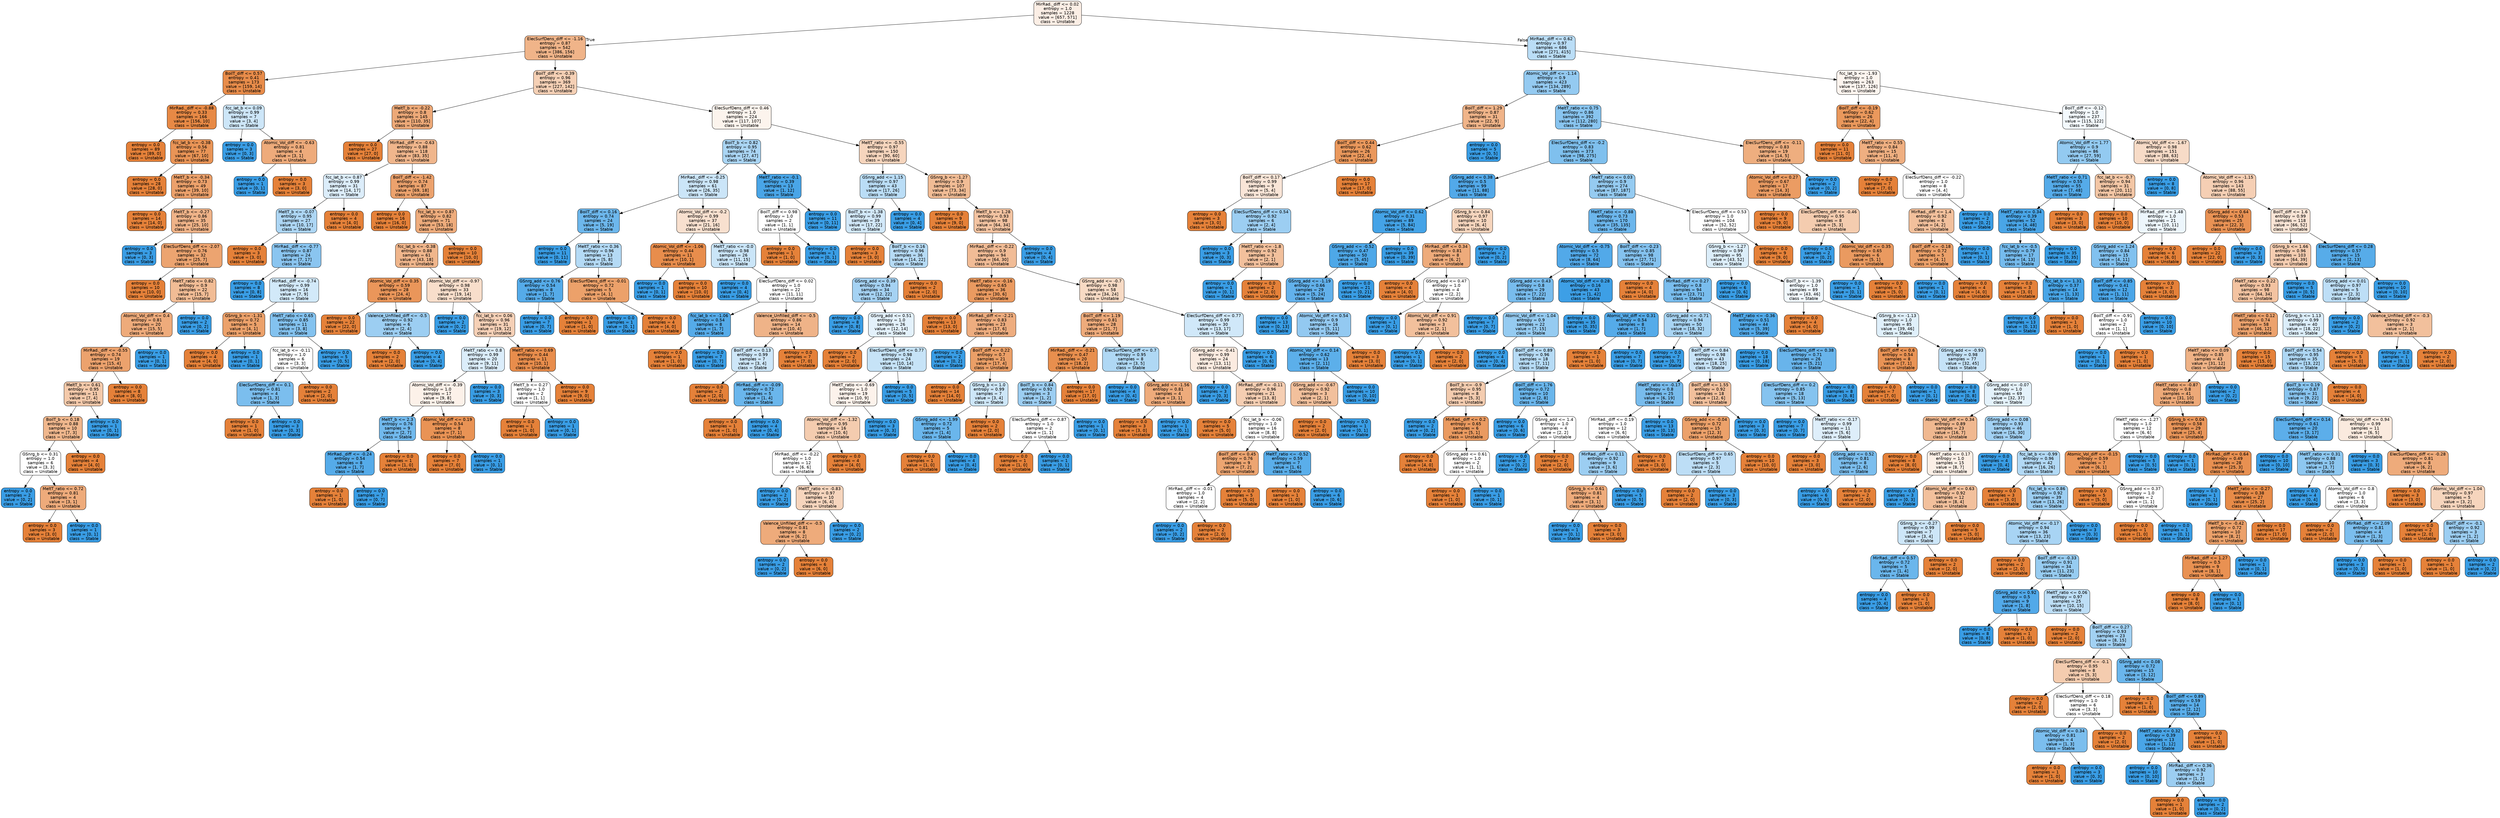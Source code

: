 digraph Tree {
node [shape=box, style="filled, rounded", color="black", fontname=helvetica] ;
edge [fontname=helvetica] ;
0 [label="MirRad._diff <= 0.02\nentropy = 1.0\nsamples = 1228\nvalue = [657, 571]\nclass = Unstable", fillcolor="#e5813921"] ;
1 [label="ElecSurfDens_diff <= -1.16\nentropy = 0.87\nsamples = 542\nvalue = [386, 156]\nclass = Unstable", fillcolor="#e5813998"] ;
0 -> 1 [labeldistance=2.5, labelangle=45, headlabel="True"] ;
2 [label="BoilT_diff <= 0.57\nentropy = 0.41\nsamples = 173\nvalue = [159, 14]\nclass = Unstable", fillcolor="#e58139e9"] ;
1 -> 2 ;
3 [label="MirRad._diff <= -0.88\nentropy = 0.33\nsamples = 166\nvalue = [156, 10]\nclass = Unstable", fillcolor="#e58139ef"] ;
2 -> 3 ;
4 [label="entropy = 0.0\nsamples = 89\nvalue = [89, 0]\nclass = Unstable", fillcolor="#e58139ff"] ;
3 -> 4 ;
5 [label="fcc_lat_b <= -0.38\nentropy = 0.56\nsamples = 77\nvalue = [67, 10]\nclass = Unstable", fillcolor="#e58139d9"] ;
3 -> 5 ;
6 [label="entropy = 0.0\nsamples = 28\nvalue = [28, 0]\nclass = Unstable", fillcolor="#e58139ff"] ;
5 -> 6 ;
7 [label="MeltT_b <= -0.34\nentropy = 0.73\nsamples = 49\nvalue = [39, 10]\nclass = Unstable", fillcolor="#e58139be"] ;
5 -> 7 ;
8 [label="entropy = 0.0\nsamples = 14\nvalue = [14, 0]\nclass = Unstable", fillcolor="#e58139ff"] ;
7 -> 8 ;
9 [label="MeltT_b <= -0.27\nentropy = 0.86\nsamples = 35\nvalue = [25, 10]\nclass = Unstable", fillcolor="#e5813999"] ;
7 -> 9 ;
10 [label="entropy = 0.0\nsamples = 3\nvalue = [0, 3]\nclass = Stable", fillcolor="#399de5ff"] ;
9 -> 10 ;
11 [label="ElecSurfDens_diff <= -2.07\nentropy = 0.76\nsamples = 32\nvalue = [25, 7]\nclass = Unstable", fillcolor="#e58139b8"] ;
9 -> 11 ;
12 [label="entropy = 0.0\nsamples = 10\nvalue = [10, 0]\nclass = Unstable", fillcolor="#e58139ff"] ;
11 -> 12 ;
13 [label="MeltT_ratio <= 0.82\nentropy = 0.9\nsamples = 22\nvalue = [15, 7]\nclass = Unstable", fillcolor="#e5813988"] ;
11 -> 13 ;
14 [label="Atomic_Vol_diff <= 0.4\nentropy = 0.81\nsamples = 20\nvalue = [15, 5]\nclass = Unstable", fillcolor="#e58139aa"] ;
13 -> 14 ;
15 [label="MirRad._diff <= -0.55\nentropy = 0.74\nsamples = 19\nvalue = [15, 4]\nclass = Unstable", fillcolor="#e58139bb"] ;
14 -> 15 ;
16 [label="MeltT_b <= 0.61\nentropy = 0.95\nsamples = 11\nvalue = [7, 4]\nclass = Unstable", fillcolor="#e581396d"] ;
15 -> 16 ;
17 [label="BoilT_b <= 0.18\nentropy = 0.88\nsamples = 10\nvalue = [7, 3]\nclass = Unstable", fillcolor="#e5813992"] ;
16 -> 17 ;
18 [label="GSnrg_b <= 0.31\nentropy = 1.0\nsamples = 6\nvalue = [3, 3]\nclass = Unstable", fillcolor="#e5813900"] ;
17 -> 18 ;
19 [label="entropy = 0.0\nsamples = 2\nvalue = [0, 2]\nclass = Stable", fillcolor="#399de5ff"] ;
18 -> 19 ;
20 [label="MeltT_ratio <= 0.72\nentropy = 0.81\nsamples = 4\nvalue = [3, 1]\nclass = Unstable", fillcolor="#e58139aa"] ;
18 -> 20 ;
21 [label="entropy = 0.0\nsamples = 3\nvalue = [3, 0]\nclass = Unstable", fillcolor="#e58139ff"] ;
20 -> 21 ;
22 [label="entropy = 0.0\nsamples = 1\nvalue = [0, 1]\nclass = Stable", fillcolor="#399de5ff"] ;
20 -> 22 ;
23 [label="entropy = 0.0\nsamples = 4\nvalue = [4, 0]\nclass = Unstable", fillcolor="#e58139ff"] ;
17 -> 23 ;
24 [label="entropy = 0.0\nsamples = 1\nvalue = [0, 1]\nclass = Stable", fillcolor="#399de5ff"] ;
16 -> 24 ;
25 [label="entropy = 0.0\nsamples = 8\nvalue = [8, 0]\nclass = Unstable", fillcolor="#e58139ff"] ;
15 -> 25 ;
26 [label="entropy = 0.0\nsamples = 1\nvalue = [0, 1]\nclass = Stable", fillcolor="#399de5ff"] ;
14 -> 26 ;
27 [label="entropy = 0.0\nsamples = 2\nvalue = [0, 2]\nclass = Stable", fillcolor="#399de5ff"] ;
13 -> 27 ;
28 [label="fcc_lat_b <= 0.09\nentropy = 0.99\nsamples = 7\nvalue = [3, 4]\nclass = Stable", fillcolor="#399de540"] ;
2 -> 28 ;
29 [label="entropy = 0.0\nsamples = 3\nvalue = [0, 3]\nclass = Stable", fillcolor="#399de5ff"] ;
28 -> 29 ;
30 [label="Atomic_Vol_diff <= -0.63\nentropy = 0.81\nsamples = 4\nvalue = [3, 1]\nclass = Unstable", fillcolor="#e58139aa"] ;
28 -> 30 ;
31 [label="entropy = 0.0\nsamples = 1\nvalue = [0, 1]\nclass = Stable", fillcolor="#399de5ff"] ;
30 -> 31 ;
32 [label="entropy = 0.0\nsamples = 3\nvalue = [3, 0]\nclass = Unstable", fillcolor="#e58139ff"] ;
30 -> 32 ;
33 [label="BoilT_diff <= -0.39\nentropy = 0.96\nsamples = 369\nvalue = [227, 142]\nclass = Unstable", fillcolor="#e581395f"] ;
1 -> 33 ;
34 [label="MeltT_b <= -0.22\nentropy = 0.8\nsamples = 145\nvalue = [110, 35]\nclass = Unstable", fillcolor="#e58139ae"] ;
33 -> 34 ;
35 [label="entropy = 0.0\nsamples = 27\nvalue = [27, 0]\nclass = Unstable", fillcolor="#e58139ff"] ;
34 -> 35 ;
36 [label="MirRad._diff <= -0.63\nentropy = 0.88\nsamples = 118\nvalue = [83, 35]\nclass = Unstable", fillcolor="#e5813993"] ;
34 -> 36 ;
37 [label="fcc_lat_b <= 0.87\nentropy = 0.99\nsamples = 31\nvalue = [14, 17]\nclass = Stable", fillcolor="#399de52d"] ;
36 -> 37 ;
38 [label="MeltT_b <= -0.07\nentropy = 0.95\nsamples = 27\nvalue = [10, 17]\nclass = Stable", fillcolor="#399de569"] ;
37 -> 38 ;
39 [label="entropy = 0.0\nsamples = 3\nvalue = [3, 0]\nclass = Unstable", fillcolor="#e58139ff"] ;
38 -> 39 ;
40 [label="MirRad._diff <= -0.77\nentropy = 0.87\nsamples = 24\nvalue = [7, 17]\nclass = Stable", fillcolor="#399de596"] ;
38 -> 40 ;
41 [label="entropy = 0.0\nsamples = 8\nvalue = [0, 8]\nclass = Stable", fillcolor="#399de5ff"] ;
40 -> 41 ;
42 [label="MirRad._diff <= -0.74\nentropy = 0.99\nsamples = 16\nvalue = [7, 9]\nclass = Stable", fillcolor="#399de539"] ;
40 -> 42 ;
43 [label="GSnrg_b <= -1.31\nentropy = 0.72\nsamples = 5\nvalue = [4, 1]\nclass = Unstable", fillcolor="#e58139bf"] ;
42 -> 43 ;
44 [label="entropy = 0.0\nsamples = 4\nvalue = [4, 0]\nclass = Unstable", fillcolor="#e58139ff"] ;
43 -> 44 ;
45 [label="entropy = 0.0\nsamples = 1\nvalue = [0, 1]\nclass = Stable", fillcolor="#399de5ff"] ;
43 -> 45 ;
46 [label="MeltT_ratio <= 0.65\nentropy = 0.85\nsamples = 11\nvalue = [3, 8]\nclass = Stable", fillcolor="#399de59f"] ;
42 -> 46 ;
47 [label="fcc_lat_b <= -0.11\nentropy = 1.0\nsamples = 6\nvalue = [3, 3]\nclass = Unstable", fillcolor="#e5813900"] ;
46 -> 47 ;
48 [label="ElecSurfDens_diff <= 0.1\nentropy = 0.81\nsamples = 4\nvalue = [1, 3]\nclass = Stable", fillcolor="#399de5aa"] ;
47 -> 48 ;
49 [label="entropy = 0.0\nsamples = 1\nvalue = [1, 0]\nclass = Unstable", fillcolor="#e58139ff"] ;
48 -> 49 ;
50 [label="entropy = 0.0\nsamples = 3\nvalue = [0, 3]\nclass = Stable", fillcolor="#399de5ff"] ;
48 -> 50 ;
51 [label="entropy = 0.0\nsamples = 2\nvalue = [2, 0]\nclass = Unstable", fillcolor="#e58139ff"] ;
47 -> 51 ;
52 [label="entropy = 0.0\nsamples = 5\nvalue = [0, 5]\nclass = Stable", fillcolor="#399de5ff"] ;
46 -> 52 ;
53 [label="entropy = 0.0\nsamples = 4\nvalue = [4, 0]\nclass = Unstable", fillcolor="#e58139ff"] ;
37 -> 53 ;
54 [label="BoilT_diff <= -1.42\nentropy = 0.74\nsamples = 87\nvalue = [69, 18]\nclass = Unstable", fillcolor="#e58139bc"] ;
36 -> 54 ;
55 [label="entropy = 0.0\nsamples = 16\nvalue = [16, 0]\nclass = Unstable", fillcolor="#e58139ff"] ;
54 -> 55 ;
56 [label="fcc_lat_b <= 0.87\nentropy = 0.82\nsamples = 71\nvalue = [53, 18]\nclass = Unstable", fillcolor="#e58139a8"] ;
54 -> 56 ;
57 [label="fcc_lat_b <= -0.38\nentropy = 0.88\nsamples = 61\nvalue = [43, 18]\nclass = Unstable", fillcolor="#e5813994"] ;
56 -> 57 ;
58 [label="Atomic_Vol_diff <= 0.35\nentropy = 0.59\nsamples = 28\nvalue = [24, 4]\nclass = Unstable", fillcolor="#e58139d4"] ;
57 -> 58 ;
59 [label="entropy = 0.0\nsamples = 22\nvalue = [22, 0]\nclass = Unstable", fillcolor="#e58139ff"] ;
58 -> 59 ;
60 [label="Valence_Unfilled_diff <= -0.5\nentropy = 0.92\nsamples = 6\nvalue = [2, 4]\nclass = Stable", fillcolor="#399de57f"] ;
58 -> 60 ;
61 [label="entropy = 0.0\nsamples = 2\nvalue = [2, 0]\nclass = Unstable", fillcolor="#e58139ff"] ;
60 -> 61 ;
62 [label="entropy = 0.0\nsamples = 4\nvalue = [0, 4]\nclass = Stable", fillcolor="#399de5ff"] ;
60 -> 62 ;
63 [label="Atomic_Vol_diff <= -0.97\nentropy = 0.98\nsamples = 33\nvalue = [19, 14]\nclass = Unstable", fillcolor="#e5813943"] ;
57 -> 63 ;
64 [label="entropy = 0.0\nsamples = 2\nvalue = [0, 2]\nclass = Stable", fillcolor="#399de5ff"] ;
63 -> 64 ;
65 [label="fcc_lat_b <= 0.06\nentropy = 0.96\nsamples = 31\nvalue = [19, 12]\nclass = Unstable", fillcolor="#e581395e"] ;
63 -> 65 ;
66 [label="MeltT_ratio <= 0.8\nentropy = 0.99\nsamples = 20\nvalue = [9, 11]\nclass = Stable", fillcolor="#399de52e"] ;
65 -> 66 ;
67 [label="Atomic_Vol_diff <= -0.39\nentropy = 1.0\nsamples = 17\nvalue = [9, 8]\nclass = Unstable", fillcolor="#e581391c"] ;
66 -> 67 ;
68 [label="MeltT_b <= 2.3\nentropy = 0.76\nsamples = 9\nvalue = [2, 7]\nclass = Stable", fillcolor="#399de5b6"] ;
67 -> 68 ;
69 [label="MirRad._diff <= -0.24\nentropy = 0.54\nsamples = 8\nvalue = [1, 7]\nclass = Stable", fillcolor="#399de5db"] ;
68 -> 69 ;
70 [label="entropy = 0.0\nsamples = 1\nvalue = [1, 0]\nclass = Unstable", fillcolor="#e58139ff"] ;
69 -> 70 ;
71 [label="entropy = 0.0\nsamples = 7\nvalue = [0, 7]\nclass = Stable", fillcolor="#399de5ff"] ;
69 -> 71 ;
72 [label="entropy = 0.0\nsamples = 1\nvalue = [1, 0]\nclass = Unstable", fillcolor="#e58139ff"] ;
68 -> 72 ;
73 [label="Atomic_Vol_diff <= 0.19\nentropy = 0.54\nsamples = 8\nvalue = [7, 1]\nclass = Unstable", fillcolor="#e58139db"] ;
67 -> 73 ;
74 [label="entropy = 0.0\nsamples = 7\nvalue = [7, 0]\nclass = Unstable", fillcolor="#e58139ff"] ;
73 -> 74 ;
75 [label="entropy = 0.0\nsamples = 1\nvalue = [0, 1]\nclass = Stable", fillcolor="#399de5ff"] ;
73 -> 75 ;
76 [label="entropy = 0.0\nsamples = 3\nvalue = [0, 3]\nclass = Stable", fillcolor="#399de5ff"] ;
66 -> 76 ;
77 [label="MeltT_ratio <= 0.69\nentropy = 0.44\nsamples = 11\nvalue = [10, 1]\nclass = Unstable", fillcolor="#e58139e6"] ;
65 -> 77 ;
78 [label="MeltT_b <= 0.27\nentropy = 1.0\nsamples = 2\nvalue = [1, 1]\nclass = Unstable", fillcolor="#e5813900"] ;
77 -> 78 ;
79 [label="entropy = 0.0\nsamples = 1\nvalue = [1, 0]\nclass = Unstable", fillcolor="#e58139ff"] ;
78 -> 79 ;
80 [label="entropy = 0.0\nsamples = 1\nvalue = [0, 1]\nclass = Stable", fillcolor="#399de5ff"] ;
78 -> 80 ;
81 [label="entropy = 0.0\nsamples = 9\nvalue = [9, 0]\nclass = Unstable", fillcolor="#e58139ff"] ;
77 -> 81 ;
82 [label="entropy = 0.0\nsamples = 10\nvalue = [10, 0]\nclass = Unstable", fillcolor="#e58139ff"] ;
56 -> 82 ;
83 [label="ElecSurfDens_diff <= 0.46\nentropy = 1.0\nsamples = 224\nvalue = [117, 107]\nclass = Unstable", fillcolor="#e5813916"] ;
33 -> 83 ;
84 [label="BoilT_b <= 0.82\nentropy = 0.95\nsamples = 74\nvalue = [27, 47]\nclass = Stable", fillcolor="#399de56d"] ;
83 -> 84 ;
85 [label="MirRad._diff <= -0.25\nentropy = 0.98\nsamples = 61\nvalue = [26, 35]\nclass = Stable", fillcolor="#399de542"] ;
84 -> 85 ;
86 [label="BoilT_diff <= 0.16\nentropy = 0.74\nsamples = 24\nvalue = [5, 19]\nclass = Stable", fillcolor="#399de5bc"] ;
85 -> 86 ;
87 [label="entropy = 0.0\nsamples = 11\nvalue = [0, 11]\nclass = Stable", fillcolor="#399de5ff"] ;
86 -> 87 ;
88 [label="MeltT_ratio <= 0.36\nentropy = 0.96\nsamples = 13\nvalue = [5, 8]\nclass = Stable", fillcolor="#399de560"] ;
86 -> 88 ;
89 [label="GSnrg_add <= 0.76\nentropy = 0.54\nsamples = 8\nvalue = [1, 7]\nclass = Stable", fillcolor="#399de5db"] ;
88 -> 89 ;
90 [label="entropy = 0.0\nsamples = 7\nvalue = [0, 7]\nclass = Stable", fillcolor="#399de5ff"] ;
89 -> 90 ;
91 [label="entropy = 0.0\nsamples = 1\nvalue = [1, 0]\nclass = Unstable", fillcolor="#e58139ff"] ;
89 -> 91 ;
92 [label="ElecSurfDens_diff <= -0.01\nentropy = 0.72\nsamples = 5\nvalue = [4, 1]\nclass = Unstable", fillcolor="#e58139bf"] ;
88 -> 92 ;
93 [label="entropy = 0.0\nsamples = 1\nvalue = [0, 1]\nclass = Stable", fillcolor="#399de5ff"] ;
92 -> 93 ;
94 [label="entropy = 0.0\nsamples = 4\nvalue = [4, 0]\nclass = Unstable", fillcolor="#e58139ff"] ;
92 -> 94 ;
95 [label="Atomic_Vol_diff <= -0.2\nentropy = 0.99\nsamples = 37\nvalue = [21, 16]\nclass = Unstable", fillcolor="#e581393d"] ;
85 -> 95 ;
96 [label="Atomic_Vol_diff <= -1.06\nentropy = 0.44\nsamples = 11\nvalue = [10, 1]\nclass = Unstable", fillcolor="#e58139e6"] ;
95 -> 96 ;
97 [label="entropy = 0.0\nsamples = 1\nvalue = [0, 1]\nclass = Stable", fillcolor="#399de5ff"] ;
96 -> 97 ;
98 [label="entropy = 0.0\nsamples = 10\nvalue = [10, 0]\nclass = Unstable", fillcolor="#e58139ff"] ;
96 -> 98 ;
99 [label="MeltT_ratio <= -0.0\nentropy = 0.98\nsamples = 26\nvalue = [11, 15]\nclass = Stable", fillcolor="#399de544"] ;
95 -> 99 ;
100 [label="entropy = 0.0\nsamples = 4\nvalue = [0, 4]\nclass = Stable", fillcolor="#399de5ff"] ;
99 -> 100 ;
101 [label="ElecSurfDens_diff <= 0.02\nentropy = 1.0\nsamples = 22\nvalue = [11, 11]\nclass = Unstable", fillcolor="#e5813900"] ;
99 -> 101 ;
102 [label="fcc_lat_b <= -1.06\nentropy = 0.54\nsamples = 8\nvalue = [1, 7]\nclass = Stable", fillcolor="#399de5db"] ;
101 -> 102 ;
103 [label="entropy = 0.0\nsamples = 1\nvalue = [1, 0]\nclass = Unstable", fillcolor="#e58139ff"] ;
102 -> 103 ;
104 [label="entropy = 0.0\nsamples = 7\nvalue = [0, 7]\nclass = Stable", fillcolor="#399de5ff"] ;
102 -> 104 ;
105 [label="Valence_Unfilled_diff <= -0.5\nentropy = 0.86\nsamples = 14\nvalue = [10, 4]\nclass = Unstable", fillcolor="#e5813999"] ;
101 -> 105 ;
106 [label="BoilT_diff <= 0.13\nentropy = 0.99\nsamples = 7\nvalue = [3, 4]\nclass = Stable", fillcolor="#399de540"] ;
105 -> 106 ;
107 [label="entropy = 0.0\nsamples = 2\nvalue = [2, 0]\nclass = Unstable", fillcolor="#e58139ff"] ;
106 -> 107 ;
108 [label="MirRad._diff <= -0.09\nentropy = 0.72\nsamples = 5\nvalue = [1, 4]\nclass = Stable", fillcolor="#399de5bf"] ;
106 -> 108 ;
109 [label="entropy = 0.0\nsamples = 1\nvalue = [1, 0]\nclass = Unstable", fillcolor="#e58139ff"] ;
108 -> 109 ;
110 [label="entropy = 0.0\nsamples = 4\nvalue = [0, 4]\nclass = Stable", fillcolor="#399de5ff"] ;
108 -> 110 ;
111 [label="entropy = 0.0\nsamples = 7\nvalue = [7, 0]\nclass = Unstable", fillcolor="#e58139ff"] ;
105 -> 111 ;
112 [label="MeltT_ratio <= -0.1\nentropy = 0.39\nsamples = 13\nvalue = [1, 12]\nclass = Stable", fillcolor="#399de5ea"] ;
84 -> 112 ;
113 [label="BoilT_diff <= 0.98\nentropy = 1.0\nsamples = 2\nvalue = [1, 1]\nclass = Unstable", fillcolor="#e5813900"] ;
112 -> 113 ;
114 [label="entropy = 0.0\nsamples = 1\nvalue = [1, 0]\nclass = Unstable", fillcolor="#e58139ff"] ;
113 -> 114 ;
115 [label="entropy = 0.0\nsamples = 1\nvalue = [0, 1]\nclass = Stable", fillcolor="#399de5ff"] ;
113 -> 115 ;
116 [label="entropy = 0.0\nsamples = 11\nvalue = [0, 11]\nclass = Stable", fillcolor="#399de5ff"] ;
112 -> 116 ;
117 [label="MeltT_ratio <= -0.55\nentropy = 0.97\nsamples = 150\nvalue = [90, 60]\nclass = Unstable", fillcolor="#e5813955"] ;
83 -> 117 ;
118 [label="GSnrg_add <= 1.15\nentropy = 0.97\nsamples = 43\nvalue = [17, 26]\nclass = Stable", fillcolor="#399de558"] ;
117 -> 118 ;
119 [label="BoilT_b <= -1.38\nentropy = 0.99\nsamples = 39\nvalue = [17, 22]\nclass = Stable", fillcolor="#399de53a"] ;
118 -> 119 ;
120 [label="entropy = 0.0\nsamples = 3\nvalue = [3, 0]\nclass = Unstable", fillcolor="#e58139ff"] ;
119 -> 120 ;
121 [label="BoilT_b <= 0.16\nentropy = 0.96\nsamples = 36\nvalue = [14, 22]\nclass = Stable", fillcolor="#399de55d"] ;
119 -> 121 ;
122 [label="GSnrg_add <= 0.39\nentropy = 0.94\nsamples = 34\nvalue = [12, 22]\nclass = Stable", fillcolor="#399de574"] ;
121 -> 122 ;
123 [label="entropy = 0.0\nsamples = 8\nvalue = [0, 8]\nclass = Stable", fillcolor="#399de5ff"] ;
122 -> 123 ;
124 [label="GSnrg_add <= 0.51\nentropy = 1.0\nsamples = 26\nvalue = [12, 14]\nclass = Stable", fillcolor="#399de524"] ;
122 -> 124 ;
125 [label="entropy = 0.0\nsamples = 2\nvalue = [2, 0]\nclass = Unstable", fillcolor="#e58139ff"] ;
124 -> 125 ;
126 [label="ElecSurfDens_diff <= 0.77\nentropy = 0.98\nsamples = 24\nvalue = [10, 14]\nclass = Stable", fillcolor="#399de549"] ;
124 -> 126 ;
127 [label="MeltT_ratio <= -0.69\nentropy = 1.0\nsamples = 19\nvalue = [10, 9]\nclass = Unstable", fillcolor="#e5813919"] ;
126 -> 127 ;
128 [label="Atomic_Vol_diff <= -1.32\nentropy = 0.95\nsamples = 16\nvalue = [10, 6]\nclass = Unstable", fillcolor="#e5813966"] ;
127 -> 128 ;
129 [label="MirRad._diff <= -0.22\nentropy = 1.0\nsamples = 12\nvalue = [6, 6]\nclass = Unstable", fillcolor="#e5813900"] ;
128 -> 129 ;
130 [label="entropy = 0.0\nsamples = 2\nvalue = [0, 2]\nclass = Stable", fillcolor="#399de5ff"] ;
129 -> 130 ;
131 [label="MeltT_ratio <= -0.83\nentropy = 0.97\nsamples = 10\nvalue = [6, 4]\nclass = Unstable", fillcolor="#e5813955"] ;
129 -> 131 ;
132 [label="Valence_Unfilled_diff <= -0.5\nentropy = 0.81\nsamples = 8\nvalue = [6, 2]\nclass = Unstable", fillcolor="#e58139aa"] ;
131 -> 132 ;
133 [label="entropy = 0.0\nsamples = 2\nvalue = [0, 2]\nclass = Stable", fillcolor="#399de5ff"] ;
132 -> 133 ;
134 [label="entropy = 0.0\nsamples = 6\nvalue = [6, 0]\nclass = Unstable", fillcolor="#e58139ff"] ;
132 -> 134 ;
135 [label="entropy = 0.0\nsamples = 2\nvalue = [0, 2]\nclass = Stable", fillcolor="#399de5ff"] ;
131 -> 135 ;
136 [label="entropy = 0.0\nsamples = 4\nvalue = [4, 0]\nclass = Unstable", fillcolor="#e58139ff"] ;
128 -> 136 ;
137 [label="entropy = 0.0\nsamples = 3\nvalue = [0, 3]\nclass = Stable", fillcolor="#399de5ff"] ;
127 -> 137 ;
138 [label="entropy = 0.0\nsamples = 5\nvalue = [0, 5]\nclass = Stable", fillcolor="#399de5ff"] ;
126 -> 138 ;
139 [label="entropy = 0.0\nsamples = 2\nvalue = [2, 0]\nclass = Unstable", fillcolor="#e58139ff"] ;
121 -> 139 ;
140 [label="entropy = 0.0\nsamples = 4\nvalue = [0, 4]\nclass = Stable", fillcolor="#399de5ff"] ;
118 -> 140 ;
141 [label="GSnrg_b <= -1.27\nentropy = 0.9\nsamples = 107\nvalue = [73, 34]\nclass = Unstable", fillcolor="#e5813988"] ;
117 -> 141 ;
142 [label="entropy = 0.0\nsamples = 9\nvalue = [9, 0]\nclass = Unstable", fillcolor="#e58139ff"] ;
141 -> 142 ;
143 [label="MeltT_b <= 1.28\nentropy = 0.93\nsamples = 98\nvalue = [64, 34]\nclass = Unstable", fillcolor="#e5813978"] ;
141 -> 143 ;
144 [label="MirRad._diff <= -0.22\nentropy = 0.9\nsamples = 94\nvalue = [64, 30]\nclass = Unstable", fillcolor="#e5813987"] ;
143 -> 144 ;
145 [label="MeltT_ratio <= -0.16\nentropy = 0.65\nsamples = 36\nvalue = [30, 6]\nclass = Unstable", fillcolor="#e58139cc"] ;
144 -> 145 ;
146 [label="entropy = 0.0\nsamples = 13\nvalue = [13, 0]\nclass = Unstable", fillcolor="#e58139ff"] ;
145 -> 146 ;
147 [label="MirRad._diff <= -2.21\nentropy = 0.83\nsamples = 23\nvalue = [17, 6]\nclass = Unstable", fillcolor="#e58139a5"] ;
145 -> 147 ;
148 [label="entropy = 0.0\nsamples = 2\nvalue = [0, 2]\nclass = Stable", fillcolor="#399de5ff"] ;
147 -> 148 ;
149 [label="BoilT_diff <= 0.22\nentropy = 0.7\nsamples = 21\nvalue = [17, 4]\nclass = Unstable", fillcolor="#e58139c3"] ;
147 -> 149 ;
150 [label="entropy = 0.0\nsamples = 14\nvalue = [14, 0]\nclass = Unstable", fillcolor="#e58139ff"] ;
149 -> 150 ;
151 [label="GSnrg_b <= 1.0\nentropy = 0.99\nsamples = 7\nvalue = [3, 4]\nclass = Stable", fillcolor="#399de540"] ;
149 -> 151 ;
152 [label="GSnrg_add <= -1.99\nentropy = 0.72\nsamples = 5\nvalue = [1, 4]\nclass = Stable", fillcolor="#399de5bf"] ;
151 -> 152 ;
153 [label="entropy = 0.0\nsamples = 1\nvalue = [1, 0]\nclass = Unstable", fillcolor="#e58139ff"] ;
152 -> 153 ;
154 [label="entropy = 0.0\nsamples = 4\nvalue = [0, 4]\nclass = Stable", fillcolor="#399de5ff"] ;
152 -> 154 ;
155 [label="entropy = 0.0\nsamples = 2\nvalue = [2, 0]\nclass = Unstable", fillcolor="#e58139ff"] ;
151 -> 155 ;
156 [label="GSnrg_add <= -0.7\nentropy = 0.98\nsamples = 58\nvalue = [34, 24]\nclass = Unstable", fillcolor="#e581394b"] ;
144 -> 156 ;
157 [label="BoilT_diff <= 1.19\nentropy = 0.81\nsamples = 28\nvalue = [21, 7]\nclass = Unstable", fillcolor="#e58139aa"] ;
156 -> 157 ;
158 [label="MirRad._diff <= -0.21\nentropy = 0.47\nsamples = 20\nvalue = [18, 2]\nclass = Unstable", fillcolor="#e58139e3"] ;
157 -> 158 ;
159 [label="BoilT_b <= 0.84\nentropy = 0.92\nsamples = 3\nvalue = [1, 2]\nclass = Stable", fillcolor="#399de57f"] ;
158 -> 159 ;
160 [label="ElecSurfDens_diff <= 0.87\nentropy = 1.0\nsamples = 2\nvalue = [1, 1]\nclass = Unstable", fillcolor="#e5813900"] ;
159 -> 160 ;
161 [label="entropy = 0.0\nsamples = 1\nvalue = [1, 0]\nclass = Unstable", fillcolor="#e58139ff"] ;
160 -> 161 ;
162 [label="entropy = 0.0\nsamples = 1\nvalue = [0, 1]\nclass = Stable", fillcolor="#399de5ff"] ;
160 -> 162 ;
163 [label="entropy = 0.0\nsamples = 1\nvalue = [0, 1]\nclass = Stable", fillcolor="#399de5ff"] ;
159 -> 163 ;
164 [label="entropy = 0.0\nsamples = 17\nvalue = [17, 0]\nclass = Unstable", fillcolor="#e58139ff"] ;
158 -> 164 ;
165 [label="ElecSurfDens_diff <= 0.7\nentropy = 0.95\nsamples = 8\nvalue = [3, 5]\nclass = Stable", fillcolor="#399de566"] ;
157 -> 165 ;
166 [label="entropy = 0.0\nsamples = 4\nvalue = [0, 4]\nclass = Stable", fillcolor="#399de5ff"] ;
165 -> 166 ;
167 [label="GSnrg_add <= -1.56\nentropy = 0.81\nsamples = 4\nvalue = [3, 1]\nclass = Unstable", fillcolor="#e58139aa"] ;
165 -> 167 ;
168 [label="entropy = 0.0\nsamples = 3\nvalue = [3, 0]\nclass = Unstable", fillcolor="#e58139ff"] ;
167 -> 168 ;
169 [label="entropy = 0.0\nsamples = 1\nvalue = [0, 1]\nclass = Stable", fillcolor="#399de5ff"] ;
167 -> 169 ;
170 [label="ElecSurfDens_diff <= 0.77\nentropy = 0.99\nsamples = 30\nvalue = [13, 17]\nclass = Stable", fillcolor="#399de53c"] ;
156 -> 170 ;
171 [label="GSnrg_add <= -0.41\nentropy = 0.99\nsamples = 24\nvalue = [13, 11]\nclass = Unstable", fillcolor="#e5813927"] ;
170 -> 171 ;
172 [label="entropy = 0.0\nsamples = 3\nvalue = [0, 3]\nclass = Stable", fillcolor="#399de5ff"] ;
171 -> 172 ;
173 [label="MirRad._diff <= -0.11\nentropy = 0.96\nsamples = 21\nvalue = [13, 8]\nclass = Unstable", fillcolor="#e5813962"] ;
171 -> 173 ;
174 [label="entropy = 0.0\nsamples = 5\nvalue = [5, 0]\nclass = Unstable", fillcolor="#e58139ff"] ;
173 -> 174 ;
175 [label="fcc_lat_b <= -0.06\nentropy = 1.0\nsamples = 16\nvalue = [8, 8]\nclass = Unstable", fillcolor="#e5813900"] ;
173 -> 175 ;
176 [label="BoilT_diff <= 0.45\nentropy = 0.76\nsamples = 9\nvalue = [7, 2]\nclass = Unstable", fillcolor="#e58139b6"] ;
175 -> 176 ;
177 [label="MirRad._diff <= -0.01\nentropy = 1.0\nsamples = 4\nvalue = [2, 2]\nclass = Unstable", fillcolor="#e5813900"] ;
176 -> 177 ;
178 [label="entropy = 0.0\nsamples = 2\nvalue = [0, 2]\nclass = Stable", fillcolor="#399de5ff"] ;
177 -> 178 ;
179 [label="entropy = 0.0\nsamples = 2\nvalue = [2, 0]\nclass = Unstable", fillcolor="#e58139ff"] ;
177 -> 179 ;
180 [label="entropy = 0.0\nsamples = 5\nvalue = [5, 0]\nclass = Unstable", fillcolor="#e58139ff"] ;
176 -> 180 ;
181 [label="MeltT_ratio <= -0.52\nentropy = 0.59\nsamples = 7\nvalue = [1, 6]\nclass = Stable", fillcolor="#399de5d4"] ;
175 -> 181 ;
182 [label="entropy = 0.0\nsamples = 1\nvalue = [1, 0]\nclass = Unstable", fillcolor="#e58139ff"] ;
181 -> 182 ;
183 [label="entropy = 0.0\nsamples = 6\nvalue = [0, 6]\nclass = Stable", fillcolor="#399de5ff"] ;
181 -> 183 ;
184 [label="entropy = 0.0\nsamples = 6\nvalue = [0, 6]\nclass = Stable", fillcolor="#399de5ff"] ;
170 -> 184 ;
185 [label="entropy = 0.0\nsamples = 4\nvalue = [0, 4]\nclass = Stable", fillcolor="#399de5ff"] ;
143 -> 185 ;
186 [label="MirRad._diff <= 0.62\nentropy = 0.97\nsamples = 686\nvalue = [271, 415]\nclass = Stable", fillcolor="#399de558"] ;
0 -> 186 [labeldistance=2.5, labelangle=-45, headlabel="False"] ;
187 [label="Atomic_Vol_diff <= -1.14\nentropy = 0.9\nsamples = 423\nvalue = [134, 289]\nclass = Stable", fillcolor="#399de589"] ;
186 -> 187 ;
188 [label="BoilT_diff <= 1.29\nentropy = 0.87\nsamples = 31\nvalue = [22, 9]\nclass = Unstable", fillcolor="#e5813997"] ;
187 -> 188 ;
189 [label="BoilT_diff <= 0.44\nentropy = 0.62\nsamples = 26\nvalue = [22, 4]\nclass = Unstable", fillcolor="#e58139d1"] ;
188 -> 189 ;
190 [label="BoilT_diff <= 0.17\nentropy = 0.99\nsamples = 9\nvalue = [5, 4]\nclass = Unstable", fillcolor="#e5813933"] ;
189 -> 190 ;
191 [label="entropy = 0.0\nsamples = 3\nvalue = [3, 0]\nclass = Unstable", fillcolor="#e58139ff"] ;
190 -> 191 ;
192 [label="ElecSurfDens_diff <= 0.54\nentropy = 0.92\nsamples = 6\nvalue = [2, 4]\nclass = Stable", fillcolor="#399de57f"] ;
190 -> 192 ;
193 [label="entropy = 0.0\nsamples = 3\nvalue = [0, 3]\nclass = Stable", fillcolor="#399de5ff"] ;
192 -> 193 ;
194 [label="MeltT_ratio <= -1.8\nentropy = 0.92\nsamples = 3\nvalue = [2, 1]\nclass = Unstable", fillcolor="#e581397f"] ;
192 -> 194 ;
195 [label="entropy = 0.0\nsamples = 1\nvalue = [0, 1]\nclass = Stable", fillcolor="#399de5ff"] ;
194 -> 195 ;
196 [label="entropy = 0.0\nsamples = 2\nvalue = [2, 0]\nclass = Unstable", fillcolor="#e58139ff"] ;
194 -> 196 ;
197 [label="entropy = 0.0\nsamples = 17\nvalue = [17, 0]\nclass = Unstable", fillcolor="#e58139ff"] ;
189 -> 197 ;
198 [label="entropy = 0.0\nsamples = 5\nvalue = [0, 5]\nclass = Stable", fillcolor="#399de5ff"] ;
188 -> 198 ;
199 [label="MeltT_ratio <= 0.75\nentropy = 0.86\nsamples = 392\nvalue = [112, 280]\nclass = Stable", fillcolor="#399de599"] ;
187 -> 199 ;
200 [label="ElecSurfDens_diff <= -0.2\nentropy = 0.83\nsamples = 373\nvalue = [98, 275]\nclass = Stable", fillcolor="#399de5a4"] ;
199 -> 200 ;
201 [label="GSnrg_add <= 0.38\nentropy = 0.5\nsamples = 99\nvalue = [11, 88]\nclass = Stable", fillcolor="#399de5df"] ;
200 -> 201 ;
202 [label="Atomic_Vol_diff <= 0.62\nentropy = 0.31\nsamples = 89\nvalue = [5, 84]\nclass = Stable", fillcolor="#399de5f0"] ;
201 -> 202 ;
203 [label="GSnrg_add <= -0.52\nentropy = 0.47\nsamples = 50\nvalue = [5, 45]\nclass = Stable", fillcolor="#399de5e3"] ;
202 -> 203 ;
204 [label="GSnrg_add <= -1.19\nentropy = 0.66\nsamples = 29\nvalue = [5, 24]\nclass = Stable", fillcolor="#399de5ca"] ;
203 -> 204 ;
205 [label="entropy = 0.0\nsamples = 13\nvalue = [0, 13]\nclass = Stable", fillcolor="#399de5ff"] ;
204 -> 205 ;
206 [label="Atomic_Vol_diff <= 0.54\nentropy = 0.9\nsamples = 16\nvalue = [5, 11]\nclass = Stable", fillcolor="#399de58b"] ;
204 -> 206 ;
207 [label="Atomic_Vol_diff <= 0.14\nentropy = 0.62\nsamples = 13\nvalue = [2, 11]\nclass = Stable", fillcolor="#399de5d1"] ;
206 -> 207 ;
208 [label="GSnrg_add <= -0.67\nentropy = 0.92\nsamples = 3\nvalue = [2, 1]\nclass = Unstable", fillcolor="#e581397f"] ;
207 -> 208 ;
209 [label="entropy = 0.0\nsamples = 2\nvalue = [2, 0]\nclass = Unstable", fillcolor="#e58139ff"] ;
208 -> 209 ;
210 [label="entropy = 0.0\nsamples = 1\nvalue = [0, 1]\nclass = Stable", fillcolor="#399de5ff"] ;
208 -> 210 ;
211 [label="entropy = 0.0\nsamples = 10\nvalue = [0, 10]\nclass = Stable", fillcolor="#399de5ff"] ;
207 -> 211 ;
212 [label="entropy = 0.0\nsamples = 3\nvalue = [3, 0]\nclass = Unstable", fillcolor="#e58139ff"] ;
206 -> 212 ;
213 [label="entropy = 0.0\nsamples = 21\nvalue = [0, 21]\nclass = Stable", fillcolor="#399de5ff"] ;
203 -> 213 ;
214 [label="entropy = 0.0\nsamples = 39\nvalue = [0, 39]\nclass = Stable", fillcolor="#399de5ff"] ;
202 -> 214 ;
215 [label="GSnrg_b <= 0.84\nentropy = 0.97\nsamples = 10\nvalue = [6, 4]\nclass = Unstable", fillcolor="#e5813955"] ;
201 -> 215 ;
216 [label="MirRad._diff <= 0.34\nentropy = 0.81\nsamples = 8\nvalue = [6, 2]\nclass = Unstable", fillcolor="#e58139aa"] ;
215 -> 216 ;
217 [label="entropy = 0.0\nsamples = 4\nvalue = [4, 0]\nclass = Unstable", fillcolor="#e58139ff"] ;
216 -> 217 ;
218 [label="GSnrg_add <= 0.47\nentropy = 1.0\nsamples = 4\nvalue = [2, 2]\nclass = Unstable", fillcolor="#e5813900"] ;
216 -> 218 ;
219 [label="entropy = 0.0\nsamples = 1\nvalue = [0, 1]\nclass = Stable", fillcolor="#399de5ff"] ;
218 -> 219 ;
220 [label="Atomic_Vol_diff <= 0.91\nentropy = 0.92\nsamples = 3\nvalue = [2, 1]\nclass = Unstable", fillcolor="#e581397f"] ;
218 -> 220 ;
221 [label="entropy = 0.0\nsamples = 1\nvalue = [0, 1]\nclass = Stable", fillcolor="#399de5ff"] ;
220 -> 221 ;
222 [label="entropy = 0.0\nsamples = 2\nvalue = [2, 0]\nclass = Unstable", fillcolor="#e58139ff"] ;
220 -> 222 ;
223 [label="entropy = 0.0\nsamples = 2\nvalue = [0, 2]\nclass = Stable", fillcolor="#399de5ff"] ;
215 -> 223 ;
224 [label="MeltT_ratio <= 0.03\nentropy = 0.9\nsamples = 274\nvalue = [87, 187]\nclass = Stable", fillcolor="#399de588"] ;
200 -> 224 ;
225 [label="MeltT_ratio <= -0.88\nentropy = 0.73\nsamples = 170\nvalue = [35, 135]\nclass = Stable", fillcolor="#399de5bd"] ;
224 -> 225 ;
226 [label="Atomic_Vol_diff <= -0.75\nentropy = 0.5\nsamples = 72\nvalue = [8, 64]\nclass = Stable", fillcolor="#399de5df"] ;
225 -> 226 ;
227 [label="GSnrg_add <= 0.43\nentropy = 0.8\nsamples = 29\nvalue = [7, 22]\nclass = Stable", fillcolor="#399de5ae"] ;
226 -> 227 ;
228 [label="entropy = 0.0\nsamples = 7\nvalue = [0, 7]\nclass = Stable", fillcolor="#399de5ff"] ;
227 -> 228 ;
229 [label="Atomic_Vol_diff <= -1.04\nentropy = 0.9\nsamples = 22\nvalue = [7, 15]\nclass = Stable", fillcolor="#399de588"] ;
227 -> 229 ;
230 [label="entropy = 0.0\nsamples = 4\nvalue = [0, 4]\nclass = Stable", fillcolor="#399de5ff"] ;
229 -> 230 ;
231 [label="BoilT_diff <= 0.89\nentropy = 0.96\nsamples = 18\nvalue = [7, 11]\nclass = Stable", fillcolor="#399de55d"] ;
229 -> 231 ;
232 [label="BoilT_b <= -0.9\nentropy = 0.95\nsamples = 8\nvalue = [5, 3]\nclass = Unstable", fillcolor="#e5813966"] ;
231 -> 232 ;
233 [label="entropy = 0.0\nsamples = 2\nvalue = [0, 2]\nclass = Stable", fillcolor="#399de5ff"] ;
232 -> 233 ;
234 [label="MirRad._diff <= 0.2\nentropy = 0.65\nsamples = 6\nvalue = [5, 1]\nclass = Unstable", fillcolor="#e58139cc"] ;
232 -> 234 ;
235 [label="entropy = 0.0\nsamples = 4\nvalue = [4, 0]\nclass = Unstable", fillcolor="#e58139ff"] ;
234 -> 235 ;
236 [label="GSnrg_add <= 0.61\nentropy = 1.0\nsamples = 2\nvalue = [1, 1]\nclass = Unstable", fillcolor="#e5813900"] ;
234 -> 236 ;
237 [label="entropy = 0.0\nsamples = 1\nvalue = [1, 0]\nclass = Unstable", fillcolor="#e58139ff"] ;
236 -> 237 ;
238 [label="entropy = 0.0\nsamples = 1\nvalue = [0, 1]\nclass = Stable", fillcolor="#399de5ff"] ;
236 -> 238 ;
239 [label="BoilT_diff <= 1.76\nentropy = 0.72\nsamples = 10\nvalue = [2, 8]\nclass = Stable", fillcolor="#399de5bf"] ;
231 -> 239 ;
240 [label="entropy = 0.0\nsamples = 6\nvalue = [0, 6]\nclass = Stable", fillcolor="#399de5ff"] ;
239 -> 240 ;
241 [label="GSnrg_add <= 1.4\nentropy = 1.0\nsamples = 4\nvalue = [2, 2]\nclass = Unstable", fillcolor="#e5813900"] ;
239 -> 241 ;
242 [label="entropy = 0.0\nsamples = 2\nvalue = [0, 2]\nclass = Stable", fillcolor="#399de5ff"] ;
241 -> 242 ;
243 [label="entropy = 0.0\nsamples = 2\nvalue = [2, 0]\nclass = Unstable", fillcolor="#e58139ff"] ;
241 -> 243 ;
244 [label="Atomic_Vol_diff <= 0.28\nentropy = 0.16\nsamples = 43\nvalue = [1, 42]\nclass = Stable", fillcolor="#399de5f9"] ;
226 -> 244 ;
245 [label="entropy = 0.0\nsamples = 35\nvalue = [0, 35]\nclass = Stable", fillcolor="#399de5ff"] ;
244 -> 245 ;
246 [label="Atomic_Vol_diff <= 0.31\nentropy = 0.54\nsamples = 8\nvalue = [1, 7]\nclass = Stable", fillcolor="#399de5db"] ;
244 -> 246 ;
247 [label="entropy = 0.0\nsamples = 1\nvalue = [1, 0]\nclass = Unstable", fillcolor="#e58139ff"] ;
246 -> 247 ;
248 [label="entropy = 0.0\nsamples = 7\nvalue = [0, 7]\nclass = Stable", fillcolor="#399de5ff"] ;
246 -> 248 ;
249 [label="BoilT_diff <= -0.23\nentropy = 0.85\nsamples = 98\nvalue = [27, 71]\nclass = Stable", fillcolor="#399de59e"] ;
225 -> 249 ;
250 [label="entropy = 0.0\nsamples = 4\nvalue = [4, 0]\nclass = Unstable", fillcolor="#e58139ff"] ;
249 -> 250 ;
251 [label="MirRad._diff <= 0.27\nentropy = 0.8\nsamples = 94\nvalue = [23, 71]\nclass = Stable", fillcolor="#399de5ac"] ;
249 -> 251 ;
252 [label="GSnrg_add <= -0.71\nentropy = 0.94\nsamples = 50\nvalue = [18, 32]\nclass = Stable", fillcolor="#399de570"] ;
251 -> 252 ;
253 [label="entropy = 0.0\nsamples = 7\nvalue = [0, 7]\nclass = Stable", fillcolor="#399de5ff"] ;
252 -> 253 ;
254 [label="BoilT_diff <= 0.84\nentropy = 0.98\nsamples = 43\nvalue = [18, 25]\nclass = Stable", fillcolor="#399de547"] ;
252 -> 254 ;
255 [label="MeltT_ratio <= -0.17\nentropy = 0.8\nsamples = 25\nvalue = [6, 19]\nclass = Stable", fillcolor="#399de5ae"] ;
254 -> 255 ;
256 [label="MirRad._diff <= 0.19\nentropy = 1.0\nsamples = 12\nvalue = [6, 6]\nclass = Unstable", fillcolor="#e5813900"] ;
255 -> 256 ;
257 [label="MirRad._diff <= 0.11\nentropy = 0.92\nsamples = 9\nvalue = [3, 6]\nclass = Stable", fillcolor="#399de57f"] ;
256 -> 257 ;
258 [label="GSnrg_b <= 0.61\nentropy = 0.81\nsamples = 4\nvalue = [3, 1]\nclass = Unstable", fillcolor="#e58139aa"] ;
257 -> 258 ;
259 [label="entropy = 0.0\nsamples = 1\nvalue = [0, 1]\nclass = Stable", fillcolor="#399de5ff"] ;
258 -> 259 ;
260 [label="entropy = 0.0\nsamples = 3\nvalue = [3, 0]\nclass = Unstable", fillcolor="#e58139ff"] ;
258 -> 260 ;
261 [label="entropy = 0.0\nsamples = 5\nvalue = [0, 5]\nclass = Stable", fillcolor="#399de5ff"] ;
257 -> 261 ;
262 [label="entropy = 0.0\nsamples = 3\nvalue = [3, 0]\nclass = Unstable", fillcolor="#e58139ff"] ;
256 -> 262 ;
263 [label="entropy = 0.0\nsamples = 13\nvalue = [0, 13]\nclass = Stable", fillcolor="#399de5ff"] ;
255 -> 263 ;
264 [label="BoilT_diff <= 1.55\nentropy = 0.92\nsamples = 18\nvalue = [12, 6]\nclass = Unstable", fillcolor="#e581397f"] ;
254 -> 264 ;
265 [label="GSnrg_add <= -0.04\nentropy = 0.72\nsamples = 15\nvalue = [12, 3]\nclass = Unstable", fillcolor="#e58139bf"] ;
264 -> 265 ;
266 [label="ElecSurfDens_diff <= 0.65\nentropy = 0.97\nsamples = 5\nvalue = [2, 3]\nclass = Stable", fillcolor="#399de555"] ;
265 -> 266 ;
267 [label="entropy = 0.0\nsamples = 2\nvalue = [2, 0]\nclass = Unstable", fillcolor="#e58139ff"] ;
266 -> 267 ;
268 [label="entropy = 0.0\nsamples = 3\nvalue = [0, 3]\nclass = Stable", fillcolor="#399de5ff"] ;
266 -> 268 ;
269 [label="entropy = 0.0\nsamples = 10\nvalue = [10, 0]\nclass = Unstable", fillcolor="#e58139ff"] ;
265 -> 269 ;
270 [label="entropy = 0.0\nsamples = 3\nvalue = [0, 3]\nclass = Stable", fillcolor="#399de5ff"] ;
264 -> 270 ;
271 [label="MeltT_ratio <= -0.36\nentropy = 0.51\nsamples = 44\nvalue = [5, 39]\nclass = Stable", fillcolor="#399de5de"] ;
251 -> 271 ;
272 [label="entropy = 0.0\nsamples = 18\nvalue = [0, 18]\nclass = Stable", fillcolor="#399de5ff"] ;
271 -> 272 ;
273 [label="ElecSurfDens_diff <= 0.38\nentropy = 0.71\nsamples = 26\nvalue = [5, 21]\nclass = Stable", fillcolor="#399de5c2"] ;
271 -> 273 ;
274 [label="ElecSurfDens_diff <= 0.2\nentropy = 0.85\nsamples = 18\nvalue = [5, 13]\nclass = Stable", fillcolor="#399de59d"] ;
273 -> 274 ;
275 [label="entropy = 0.0\nsamples = 7\nvalue = [0, 7]\nclass = Stable", fillcolor="#399de5ff"] ;
274 -> 275 ;
276 [label="MeltT_ratio <= -0.17\nentropy = 0.99\nsamples = 11\nvalue = [5, 6]\nclass = Stable", fillcolor="#399de52a"] ;
274 -> 276 ;
277 [label="entropy = 0.0\nsamples = 3\nvalue = [3, 0]\nclass = Unstable", fillcolor="#e58139ff"] ;
276 -> 277 ;
278 [label="GSnrg_add <= 0.52\nentropy = 0.81\nsamples = 8\nvalue = [2, 6]\nclass = Stable", fillcolor="#399de5aa"] ;
276 -> 278 ;
279 [label="entropy = 0.0\nsamples = 6\nvalue = [0, 6]\nclass = Stable", fillcolor="#399de5ff"] ;
278 -> 279 ;
280 [label="entropy = 0.0\nsamples = 2\nvalue = [2, 0]\nclass = Unstable", fillcolor="#e58139ff"] ;
278 -> 280 ;
281 [label="entropy = 0.0\nsamples = 8\nvalue = [0, 8]\nclass = Stable", fillcolor="#399de5ff"] ;
273 -> 281 ;
282 [label="ElecSurfDens_diff <= 0.53\nentropy = 1.0\nsamples = 104\nvalue = [52, 52]\nclass = Unstable", fillcolor="#e5813900"] ;
224 -> 282 ;
283 [label="GSnrg_b <= -1.27\nentropy = 0.99\nsamples = 95\nvalue = [43, 52]\nclass = Stable", fillcolor="#399de52c"] ;
282 -> 283 ;
284 [label="entropy = 0.0\nsamples = 6\nvalue = [0, 6]\nclass = Stable", fillcolor="#399de5ff"] ;
283 -> 284 ;
285 [label="BoilT_b <= -1.39\nentropy = 1.0\nsamples = 89\nvalue = [43, 46]\nclass = Stable", fillcolor="#399de511"] ;
283 -> 285 ;
286 [label="entropy = 0.0\nsamples = 4\nvalue = [4, 0]\nclass = Unstable", fillcolor="#e58139ff"] ;
285 -> 286 ;
287 [label="GSnrg_b <= -1.13\nentropy = 1.0\nsamples = 85\nvalue = [39, 46]\nclass = Stable", fillcolor="#399de527"] ;
285 -> 287 ;
288 [label="BoilT_diff <= 0.6\nentropy = 0.54\nsamples = 8\nvalue = [7, 1]\nclass = Unstable", fillcolor="#e58139db"] ;
287 -> 288 ;
289 [label="entropy = 0.0\nsamples = 7\nvalue = [7, 0]\nclass = Unstable", fillcolor="#e58139ff"] ;
288 -> 289 ;
290 [label="entropy = 0.0\nsamples = 1\nvalue = [0, 1]\nclass = Stable", fillcolor="#399de5ff"] ;
288 -> 290 ;
291 [label="GSnrg_add <= -0.93\nentropy = 0.98\nsamples = 77\nvalue = [32, 45]\nclass = Stable", fillcolor="#399de54a"] ;
287 -> 291 ;
292 [label="entropy = 0.0\nsamples = 8\nvalue = [0, 8]\nclass = Stable", fillcolor="#399de5ff"] ;
291 -> 292 ;
293 [label="GSnrg_add <= -0.07\nentropy = 1.0\nsamples = 69\nvalue = [32, 37]\nclass = Stable", fillcolor="#399de522"] ;
291 -> 293 ;
294 [label="Atomic_Vol_diff <= 0.34\nentropy = 0.89\nsamples = 23\nvalue = [16, 7]\nclass = Unstable", fillcolor="#e581398f"] ;
293 -> 294 ;
295 [label="entropy = 0.0\nsamples = 8\nvalue = [8, 0]\nclass = Unstable", fillcolor="#e58139ff"] ;
294 -> 295 ;
296 [label="MeltT_ratio <= 0.17\nentropy = 1.0\nsamples = 15\nvalue = [8, 7]\nclass = Unstable", fillcolor="#e5813920"] ;
294 -> 296 ;
297 [label="entropy = 0.0\nsamples = 3\nvalue = [0, 3]\nclass = Stable", fillcolor="#399de5ff"] ;
296 -> 297 ;
298 [label="Atomic_Vol_diff <= 0.63\nentropy = 0.92\nsamples = 12\nvalue = [8, 4]\nclass = Unstable", fillcolor="#e581397f"] ;
296 -> 298 ;
299 [label="GSnrg_b <= -0.27\nentropy = 0.99\nsamples = 7\nvalue = [3, 4]\nclass = Stable", fillcolor="#399de540"] ;
298 -> 299 ;
300 [label="MirRad._diff <= 0.57\nentropy = 0.72\nsamples = 5\nvalue = [1, 4]\nclass = Stable", fillcolor="#399de5bf"] ;
299 -> 300 ;
301 [label="entropy = 0.0\nsamples = 4\nvalue = [0, 4]\nclass = Stable", fillcolor="#399de5ff"] ;
300 -> 301 ;
302 [label="entropy = 0.0\nsamples = 1\nvalue = [1, 0]\nclass = Unstable", fillcolor="#e58139ff"] ;
300 -> 302 ;
303 [label="entropy = 0.0\nsamples = 2\nvalue = [2, 0]\nclass = Unstable", fillcolor="#e58139ff"] ;
299 -> 303 ;
304 [label="entropy = 0.0\nsamples = 5\nvalue = [5, 0]\nclass = Unstable", fillcolor="#e58139ff"] ;
298 -> 304 ;
305 [label="GSnrg_add <= 0.08\nentropy = 0.93\nsamples = 46\nvalue = [16, 30]\nclass = Stable", fillcolor="#399de577"] ;
293 -> 305 ;
306 [label="entropy = 0.0\nsamples = 4\nvalue = [0, 4]\nclass = Stable", fillcolor="#399de5ff"] ;
305 -> 306 ;
307 [label="fcc_lat_b <= -0.99\nentropy = 0.96\nsamples = 42\nvalue = [16, 26]\nclass = Stable", fillcolor="#399de562"] ;
305 -> 307 ;
308 [label="entropy = 0.0\nsamples = 3\nvalue = [3, 0]\nclass = Unstable", fillcolor="#e58139ff"] ;
307 -> 308 ;
309 [label="fcc_lat_b <= 0.86\nentropy = 0.92\nsamples = 39\nvalue = [13, 26]\nclass = Stable", fillcolor="#399de57f"] ;
307 -> 309 ;
310 [label="Atomic_Vol_diff <= -0.17\nentropy = 0.94\nsamples = 36\nvalue = [13, 23]\nclass = Stable", fillcolor="#399de56f"] ;
309 -> 310 ;
311 [label="entropy = 0.0\nsamples = 2\nvalue = [2, 0]\nclass = Unstable", fillcolor="#e58139ff"] ;
310 -> 311 ;
312 [label="BoilT_diff <= -0.33\nentropy = 0.91\nsamples = 34\nvalue = [11, 23]\nclass = Stable", fillcolor="#399de585"] ;
310 -> 312 ;
313 [label="GSnrg_add <= 0.92\nentropy = 0.5\nsamples = 9\nvalue = [1, 8]\nclass = Stable", fillcolor="#399de5df"] ;
312 -> 313 ;
314 [label="entropy = 0.0\nsamples = 8\nvalue = [0, 8]\nclass = Stable", fillcolor="#399de5ff"] ;
313 -> 314 ;
315 [label="entropy = 0.0\nsamples = 1\nvalue = [1, 0]\nclass = Unstable", fillcolor="#e58139ff"] ;
313 -> 315 ;
316 [label="MeltT_ratio <= 0.06\nentropy = 0.97\nsamples = 25\nvalue = [10, 15]\nclass = Stable", fillcolor="#399de555"] ;
312 -> 316 ;
317 [label="entropy = 0.0\nsamples = 2\nvalue = [2, 0]\nclass = Unstable", fillcolor="#e58139ff"] ;
316 -> 317 ;
318 [label="BoilT_diff <= 0.27\nentropy = 0.93\nsamples = 23\nvalue = [8, 15]\nclass = Stable", fillcolor="#399de577"] ;
316 -> 318 ;
319 [label="ElecSurfDens_diff <= -0.1\nentropy = 0.95\nsamples = 8\nvalue = [5, 3]\nclass = Unstable", fillcolor="#e5813966"] ;
318 -> 319 ;
320 [label="entropy = 0.0\nsamples = 2\nvalue = [2, 0]\nclass = Unstable", fillcolor="#e58139ff"] ;
319 -> 320 ;
321 [label="ElecSurfDens_diff <= 0.18\nentropy = 1.0\nsamples = 6\nvalue = [3, 3]\nclass = Unstable", fillcolor="#e5813900"] ;
319 -> 321 ;
322 [label="Atomic_Vol_diff <= 0.34\nentropy = 0.81\nsamples = 4\nvalue = [1, 3]\nclass = Stable", fillcolor="#399de5aa"] ;
321 -> 322 ;
323 [label="entropy = 0.0\nsamples = 1\nvalue = [1, 0]\nclass = Unstable", fillcolor="#e58139ff"] ;
322 -> 323 ;
324 [label="entropy = 0.0\nsamples = 3\nvalue = [0, 3]\nclass = Stable", fillcolor="#399de5ff"] ;
322 -> 324 ;
325 [label="entropy = 0.0\nsamples = 2\nvalue = [2, 0]\nclass = Unstable", fillcolor="#e58139ff"] ;
321 -> 325 ;
326 [label="GSnrg_add <= 0.08\nentropy = 0.72\nsamples = 15\nvalue = [3, 12]\nclass = Stable", fillcolor="#399de5bf"] ;
318 -> 326 ;
327 [label="entropy = 0.0\nsamples = 1\nvalue = [1, 0]\nclass = Unstable", fillcolor="#e58139ff"] ;
326 -> 327 ;
328 [label="BoilT_diff <= 0.89\nentropy = 0.59\nsamples = 14\nvalue = [2, 12]\nclass = Stable", fillcolor="#399de5d4"] ;
326 -> 328 ;
329 [label="MeltT_ratio <= 0.32\nentropy = 0.39\nsamples = 13\nvalue = [1, 12]\nclass = Stable", fillcolor="#399de5ea"] ;
328 -> 329 ;
330 [label="entropy = 0.0\nsamples = 10\nvalue = [0, 10]\nclass = Stable", fillcolor="#399de5ff"] ;
329 -> 330 ;
331 [label="MirRad._diff <= 0.36\nentropy = 0.92\nsamples = 3\nvalue = [1, 2]\nclass = Stable", fillcolor="#399de57f"] ;
329 -> 331 ;
332 [label="entropy = 0.0\nsamples = 1\nvalue = [1, 0]\nclass = Unstable", fillcolor="#e58139ff"] ;
331 -> 332 ;
333 [label="entropy = 0.0\nsamples = 2\nvalue = [0, 2]\nclass = Stable", fillcolor="#399de5ff"] ;
331 -> 333 ;
334 [label="entropy = 0.0\nsamples = 1\nvalue = [1, 0]\nclass = Unstable", fillcolor="#e58139ff"] ;
328 -> 334 ;
335 [label="entropy = 0.0\nsamples = 3\nvalue = [0, 3]\nclass = Stable", fillcolor="#399de5ff"] ;
309 -> 335 ;
336 [label="entropy = 0.0\nsamples = 9\nvalue = [9, 0]\nclass = Unstable", fillcolor="#e58139ff"] ;
282 -> 336 ;
337 [label="ElecSurfDens_diff <= -0.11\nentropy = 0.83\nsamples = 19\nvalue = [14, 5]\nclass = Unstable", fillcolor="#e58139a4"] ;
199 -> 337 ;
338 [label="Atomic_Vol_diff <= 0.27\nentropy = 0.67\nsamples = 17\nvalue = [14, 3]\nclass = Unstable", fillcolor="#e58139c8"] ;
337 -> 338 ;
339 [label="entropy = 0.0\nsamples = 9\nvalue = [9, 0]\nclass = Unstable", fillcolor="#e58139ff"] ;
338 -> 339 ;
340 [label="ElecSurfDens_diff <= -0.46\nentropy = 0.95\nsamples = 8\nvalue = [5, 3]\nclass = Unstable", fillcolor="#e5813966"] ;
338 -> 340 ;
341 [label="entropy = 0.0\nsamples = 2\nvalue = [0, 2]\nclass = Stable", fillcolor="#399de5ff"] ;
340 -> 341 ;
342 [label="Atomic_Vol_diff <= 0.35\nentropy = 0.65\nsamples = 6\nvalue = [5, 1]\nclass = Unstable", fillcolor="#e58139cc"] ;
340 -> 342 ;
343 [label="entropy = 0.0\nsamples = 1\nvalue = [0, 1]\nclass = Stable", fillcolor="#399de5ff"] ;
342 -> 343 ;
344 [label="entropy = 0.0\nsamples = 5\nvalue = [5, 0]\nclass = Unstable", fillcolor="#e58139ff"] ;
342 -> 344 ;
345 [label="entropy = 0.0\nsamples = 2\nvalue = [0, 2]\nclass = Stable", fillcolor="#399de5ff"] ;
337 -> 345 ;
346 [label="fcc_lat_b <= -1.93\nentropy = 1.0\nsamples = 263\nvalue = [137, 126]\nclass = Unstable", fillcolor="#e5813914"] ;
186 -> 346 ;
347 [label="BoilT_diff <= -0.19\nentropy = 0.62\nsamples = 26\nvalue = [22, 4]\nclass = Unstable", fillcolor="#e58139d1"] ;
346 -> 347 ;
348 [label="entropy = 0.0\nsamples = 11\nvalue = [11, 0]\nclass = Unstable", fillcolor="#e58139ff"] ;
347 -> 348 ;
349 [label="MeltT_ratio <= 0.55\nentropy = 0.84\nsamples = 15\nvalue = [11, 4]\nclass = Unstable", fillcolor="#e58139a2"] ;
347 -> 349 ;
350 [label="entropy = 0.0\nsamples = 7\nvalue = [7, 0]\nclass = Unstable", fillcolor="#e58139ff"] ;
349 -> 350 ;
351 [label="ElecSurfDens_diff <= -0.22\nentropy = 1.0\nsamples = 8\nvalue = [4, 4]\nclass = Unstable", fillcolor="#e5813900"] ;
349 -> 351 ;
352 [label="MirRad._diff <= 1.4\nentropy = 0.92\nsamples = 6\nvalue = [4, 2]\nclass = Unstable", fillcolor="#e581397f"] ;
351 -> 352 ;
353 [label="BoilT_diff <= -0.18\nentropy = 0.72\nsamples = 5\nvalue = [4, 1]\nclass = Unstable", fillcolor="#e58139bf"] ;
352 -> 353 ;
354 [label="entropy = 0.0\nsamples = 1\nvalue = [0, 1]\nclass = Stable", fillcolor="#399de5ff"] ;
353 -> 354 ;
355 [label="entropy = 0.0\nsamples = 4\nvalue = [4, 0]\nclass = Unstable", fillcolor="#e58139ff"] ;
353 -> 355 ;
356 [label="entropy = 0.0\nsamples = 1\nvalue = [0, 1]\nclass = Stable", fillcolor="#399de5ff"] ;
352 -> 356 ;
357 [label="entropy = 0.0\nsamples = 2\nvalue = [0, 2]\nclass = Stable", fillcolor="#399de5ff"] ;
351 -> 357 ;
358 [label="BoilT_diff <= -0.12\nentropy = 1.0\nsamples = 237\nvalue = [115, 122]\nclass = Stable", fillcolor="#399de50f"] ;
346 -> 358 ;
359 [label="Atomic_Vol_diff <= 1.77\nentropy = 0.9\nsamples = 86\nvalue = [27, 59]\nclass = Stable", fillcolor="#399de58a"] ;
358 -> 359 ;
360 [label="MeltT_ratio <= 0.71\nentropy = 0.55\nsamples = 55\nvalue = [7, 48]\nclass = Stable", fillcolor="#399de5da"] ;
359 -> 360 ;
361 [label="MeltT_ratio <= 0.34\nentropy = 0.39\nsamples = 52\nvalue = [4, 48]\nclass = Stable", fillcolor="#399de5ea"] ;
360 -> 361 ;
362 [label="fcc_lat_b <= -0.5\nentropy = 0.79\nsamples = 17\nvalue = [4, 13]\nclass = Stable", fillcolor="#399de5b1"] ;
361 -> 362 ;
363 [label="entropy = 0.0\nsamples = 3\nvalue = [3, 0]\nclass = Unstable", fillcolor="#e58139ff"] ;
362 -> 363 ;
364 [label="fcc_lat_b <= 1.31\nentropy = 0.37\nsamples = 14\nvalue = [1, 13]\nclass = Stable", fillcolor="#399de5eb"] ;
362 -> 364 ;
365 [label="entropy = 0.0\nsamples = 13\nvalue = [0, 13]\nclass = Stable", fillcolor="#399de5ff"] ;
364 -> 365 ;
366 [label="entropy = 0.0\nsamples = 1\nvalue = [1, 0]\nclass = Unstable", fillcolor="#e58139ff"] ;
364 -> 366 ;
367 [label="entropy = 0.0\nsamples = 35\nvalue = [0, 35]\nclass = Stable", fillcolor="#399de5ff"] ;
361 -> 367 ;
368 [label="entropy = 0.0\nsamples = 3\nvalue = [3, 0]\nclass = Unstable", fillcolor="#e58139ff"] ;
360 -> 368 ;
369 [label="fcc_lat_b <= -0.7\nentropy = 0.94\nsamples = 31\nvalue = [20, 11]\nclass = Unstable", fillcolor="#e5813973"] ;
359 -> 369 ;
370 [label="entropy = 0.0\nsamples = 10\nvalue = [10, 0]\nclass = Unstable", fillcolor="#e58139ff"] ;
369 -> 370 ;
371 [label="MirRad._diff <= 1.48\nentropy = 1.0\nsamples = 21\nvalue = [10, 11]\nclass = Stable", fillcolor="#399de517"] ;
369 -> 371 ;
372 [label="GSnrg_add <= 1.24\nentropy = 0.84\nsamples = 15\nvalue = [4, 11]\nclass = Stable", fillcolor="#399de5a2"] ;
371 -> 372 ;
373 [label="BoilT_diff <= -0.85\nentropy = 0.41\nsamples = 12\nvalue = [1, 11]\nclass = Stable", fillcolor="#399de5e8"] ;
372 -> 373 ;
374 [label="BoilT_diff <= -0.91\nentropy = 1.0\nsamples = 2\nvalue = [1, 1]\nclass = Unstable", fillcolor="#e5813900"] ;
373 -> 374 ;
375 [label="entropy = 0.0\nsamples = 1\nvalue = [0, 1]\nclass = Stable", fillcolor="#399de5ff"] ;
374 -> 375 ;
376 [label="entropy = 0.0\nsamples = 1\nvalue = [1, 0]\nclass = Unstable", fillcolor="#e58139ff"] ;
374 -> 376 ;
377 [label="entropy = 0.0\nsamples = 10\nvalue = [0, 10]\nclass = Stable", fillcolor="#399de5ff"] ;
373 -> 377 ;
378 [label="entropy = 0.0\nsamples = 3\nvalue = [3, 0]\nclass = Unstable", fillcolor="#e58139ff"] ;
372 -> 378 ;
379 [label="entropy = 0.0\nsamples = 6\nvalue = [6, 0]\nclass = Unstable", fillcolor="#e58139ff"] ;
371 -> 379 ;
380 [label="Atomic_Vol_diff <= -1.67\nentropy = 0.98\nsamples = 151\nvalue = [88, 63]\nclass = Unstable", fillcolor="#e5813948"] ;
358 -> 380 ;
381 [label="entropy = 0.0\nsamples = 8\nvalue = [0, 8]\nclass = Stable", fillcolor="#399de5ff"] ;
380 -> 381 ;
382 [label="Atomic_Vol_diff <= -1.15\nentropy = 0.96\nsamples = 143\nvalue = [88, 55]\nclass = Unstable", fillcolor="#e5813960"] ;
380 -> 382 ;
383 [label="GSnrg_add <= 0.64\nentropy = 0.53\nsamples = 25\nvalue = [22, 3]\nclass = Unstable", fillcolor="#e58139dc"] ;
382 -> 383 ;
384 [label="entropy = 0.0\nsamples = 22\nvalue = [22, 0]\nclass = Unstable", fillcolor="#e58139ff"] ;
383 -> 384 ;
385 [label="entropy = 0.0\nsamples = 3\nvalue = [0, 3]\nclass = Stable", fillcolor="#399de5ff"] ;
383 -> 385 ;
386 [label="BoilT_diff <= 1.6\nentropy = 0.99\nsamples = 118\nvalue = [66, 52]\nclass = Unstable", fillcolor="#e5813936"] ;
382 -> 386 ;
387 [label="GSnrg_b <= 1.66\nentropy = 0.96\nsamples = 103\nvalue = [64, 39]\nclass = Unstable", fillcolor="#e5813964"] ;
386 -> 387 ;
388 [label="MeltT_ratio <= 0.22\nentropy = 0.93\nsamples = 98\nvalue = [64, 34]\nclass = Unstable", fillcolor="#e5813978"] ;
387 -> 388 ;
389 [label="MeltT_ratio <= 0.12\nentropy = 0.74\nsamples = 58\nvalue = [46, 12]\nclass = Unstable", fillcolor="#e58139bc"] ;
388 -> 389 ;
390 [label="MeltT_ratio <= 0.09\nentropy = 0.85\nsamples = 43\nvalue = [31, 12]\nclass = Unstable", fillcolor="#e581399c"] ;
389 -> 390 ;
391 [label="MeltT_ratio <= -0.87\nentropy = 0.8\nsamples = 41\nvalue = [31, 10]\nclass = Unstable", fillcolor="#e58139ad"] ;
390 -> 391 ;
392 [label="MeltT_ratio <= -1.27\nentropy = 1.0\nsamples = 12\nvalue = [6, 6]\nclass = Unstable", fillcolor="#e5813900"] ;
391 -> 392 ;
393 [label="Atomic_Vol_diff <= -0.15\nentropy = 0.59\nsamples = 7\nvalue = [6, 1]\nclass = Unstable", fillcolor="#e58139d4"] ;
392 -> 393 ;
394 [label="entropy = 0.0\nsamples = 5\nvalue = [5, 0]\nclass = Unstable", fillcolor="#e58139ff"] ;
393 -> 394 ;
395 [label="GSnrg_add <= 0.37\nentropy = 1.0\nsamples = 2\nvalue = [1, 1]\nclass = Unstable", fillcolor="#e5813900"] ;
393 -> 395 ;
396 [label="entropy = 0.0\nsamples = 1\nvalue = [1, 0]\nclass = Unstable", fillcolor="#e58139ff"] ;
395 -> 396 ;
397 [label="entropy = 0.0\nsamples = 1\nvalue = [0, 1]\nclass = Stable", fillcolor="#399de5ff"] ;
395 -> 397 ;
398 [label="entropy = 0.0\nsamples = 5\nvalue = [0, 5]\nclass = Stable", fillcolor="#399de5ff"] ;
392 -> 398 ;
399 [label="GSnrg_b <= 0.04\nentropy = 0.58\nsamples = 29\nvalue = [25, 4]\nclass = Unstable", fillcolor="#e58139d6"] ;
391 -> 399 ;
400 [label="entropy = 0.0\nsamples = 1\nvalue = [0, 1]\nclass = Stable", fillcolor="#399de5ff"] ;
399 -> 400 ;
401 [label="MirRad._diff <= 0.64\nentropy = 0.49\nsamples = 28\nvalue = [25, 3]\nclass = Unstable", fillcolor="#e58139e0"] ;
399 -> 401 ;
402 [label="entropy = 0.0\nsamples = 1\nvalue = [0, 1]\nclass = Stable", fillcolor="#399de5ff"] ;
401 -> 402 ;
403 [label="MeltT_ratio <= -0.27\nentropy = 0.38\nsamples = 27\nvalue = [25, 2]\nclass = Unstable", fillcolor="#e58139eb"] ;
401 -> 403 ;
404 [label="MeltT_b <= -0.42\nentropy = 0.72\nsamples = 10\nvalue = [8, 2]\nclass = Unstable", fillcolor="#e58139bf"] ;
403 -> 404 ;
405 [label="MirRad._diff <= 1.27\nentropy = 0.5\nsamples = 9\nvalue = [8, 1]\nclass = Unstable", fillcolor="#e58139df"] ;
404 -> 405 ;
406 [label="entropy = 0.0\nsamples = 8\nvalue = [8, 0]\nclass = Unstable", fillcolor="#e58139ff"] ;
405 -> 406 ;
407 [label="entropy = 0.0\nsamples = 1\nvalue = [0, 1]\nclass = Stable", fillcolor="#399de5ff"] ;
405 -> 407 ;
408 [label="entropy = 0.0\nsamples = 1\nvalue = [0, 1]\nclass = Stable", fillcolor="#399de5ff"] ;
404 -> 408 ;
409 [label="entropy = 0.0\nsamples = 17\nvalue = [17, 0]\nclass = Unstable", fillcolor="#e58139ff"] ;
403 -> 409 ;
410 [label="entropy = 0.0\nsamples = 2\nvalue = [0, 2]\nclass = Stable", fillcolor="#399de5ff"] ;
390 -> 410 ;
411 [label="entropy = 0.0\nsamples = 15\nvalue = [15, 0]\nclass = Unstable", fillcolor="#e58139ff"] ;
389 -> 411 ;
412 [label="GSnrg_b <= 1.13\nentropy = 0.99\nsamples = 40\nvalue = [18, 22]\nclass = Stable", fillcolor="#399de52e"] ;
388 -> 412 ;
413 [label="BoilT_diff <= 0.54\nentropy = 0.95\nsamples = 35\nvalue = [13, 22]\nclass = Stable", fillcolor="#399de568"] ;
412 -> 413 ;
414 [label="BoilT_b <= 0.19\nentropy = 0.87\nsamples = 31\nvalue = [9, 22]\nclass = Stable", fillcolor="#399de597"] ;
413 -> 414 ;
415 [label="ElecSurfDens_diff <= 0.14\nentropy = 0.61\nsamples = 20\nvalue = [3, 17]\nclass = Stable", fillcolor="#399de5d2"] ;
414 -> 415 ;
416 [label="entropy = 0.0\nsamples = 10\nvalue = [0, 10]\nclass = Stable", fillcolor="#399de5ff"] ;
415 -> 416 ;
417 [label="MeltT_ratio <= 0.31\nentropy = 0.88\nsamples = 10\nvalue = [3, 7]\nclass = Stable", fillcolor="#399de592"] ;
415 -> 417 ;
418 [label="entropy = 0.0\nsamples = 4\nvalue = [0, 4]\nclass = Stable", fillcolor="#399de5ff"] ;
417 -> 418 ;
419 [label="Atomic_Vol_diff <= 0.8\nentropy = 1.0\nsamples = 6\nvalue = [3, 3]\nclass = Unstable", fillcolor="#e5813900"] ;
417 -> 419 ;
420 [label="entropy = 0.0\nsamples = 2\nvalue = [2, 0]\nclass = Unstable", fillcolor="#e58139ff"] ;
419 -> 420 ;
421 [label="MirRad._diff <= 2.09\nentropy = 0.81\nsamples = 4\nvalue = [1, 3]\nclass = Stable", fillcolor="#399de5aa"] ;
419 -> 421 ;
422 [label="entropy = 0.0\nsamples = 3\nvalue = [0, 3]\nclass = Stable", fillcolor="#399de5ff"] ;
421 -> 422 ;
423 [label="entropy = 0.0\nsamples = 1\nvalue = [1, 0]\nclass = Unstable", fillcolor="#e58139ff"] ;
421 -> 423 ;
424 [label="Atomic_Vol_diff <= 0.94\nentropy = 0.99\nsamples = 11\nvalue = [6, 5]\nclass = Unstable", fillcolor="#e581392a"] ;
414 -> 424 ;
425 [label="entropy = 0.0\nsamples = 3\nvalue = [0, 3]\nclass = Stable", fillcolor="#399de5ff"] ;
424 -> 425 ;
426 [label="ElecSurfDens_diff <= -0.28\nentropy = 0.81\nsamples = 8\nvalue = [6, 2]\nclass = Unstable", fillcolor="#e58139aa"] ;
424 -> 426 ;
427 [label="entropy = 0.0\nsamples = 3\nvalue = [3, 0]\nclass = Unstable", fillcolor="#e58139ff"] ;
426 -> 427 ;
428 [label="Atomic_Vol_diff <= 1.04\nentropy = 0.97\nsamples = 5\nvalue = [3, 2]\nclass = Unstable", fillcolor="#e5813955"] ;
426 -> 428 ;
429 [label="entropy = 0.0\nsamples = 2\nvalue = [2, 0]\nclass = Unstable", fillcolor="#e58139ff"] ;
428 -> 429 ;
430 [label="BoilT_diff <= -0.1\nentropy = 0.92\nsamples = 3\nvalue = [1, 2]\nclass = Stable", fillcolor="#399de57f"] ;
428 -> 430 ;
431 [label="entropy = 0.0\nsamples = 1\nvalue = [1, 0]\nclass = Unstable", fillcolor="#e58139ff"] ;
430 -> 431 ;
432 [label="entropy = 0.0\nsamples = 2\nvalue = [0, 2]\nclass = Stable", fillcolor="#399de5ff"] ;
430 -> 432 ;
433 [label="entropy = 0.0\nsamples = 4\nvalue = [4, 0]\nclass = Unstable", fillcolor="#e58139ff"] ;
413 -> 433 ;
434 [label="entropy = 0.0\nsamples = 5\nvalue = [5, 0]\nclass = Unstable", fillcolor="#e58139ff"] ;
412 -> 434 ;
435 [label="entropy = 0.0\nsamples = 5\nvalue = [0, 5]\nclass = Stable", fillcolor="#399de5ff"] ;
387 -> 435 ;
436 [label="ElecSurfDens_diff <= 0.28\nentropy = 0.57\nsamples = 15\nvalue = [2, 13]\nclass = Stable", fillcolor="#399de5d8"] ;
386 -> 436 ;
437 [label="GSnrg_add <= 0.01\nentropy = 0.97\nsamples = 5\nvalue = [2, 3]\nclass = Stable", fillcolor="#399de555"] ;
436 -> 437 ;
438 [label="entropy = 0.0\nsamples = 2\nvalue = [0, 2]\nclass = Stable", fillcolor="#399de5ff"] ;
437 -> 438 ;
439 [label="Valence_Unfilled_diff <= -0.3\nentropy = 0.92\nsamples = 3\nvalue = [2, 1]\nclass = Unstable", fillcolor="#e581397f"] ;
437 -> 439 ;
440 [label="entropy = 0.0\nsamples = 1\nvalue = [0, 1]\nclass = Stable", fillcolor="#399de5ff"] ;
439 -> 440 ;
441 [label="entropy = 0.0\nsamples = 2\nvalue = [2, 0]\nclass = Unstable", fillcolor="#e58139ff"] ;
439 -> 441 ;
442 [label="entropy = 0.0\nsamples = 10\nvalue = [0, 10]\nclass = Stable", fillcolor="#399de5ff"] ;
436 -> 442 ;
}